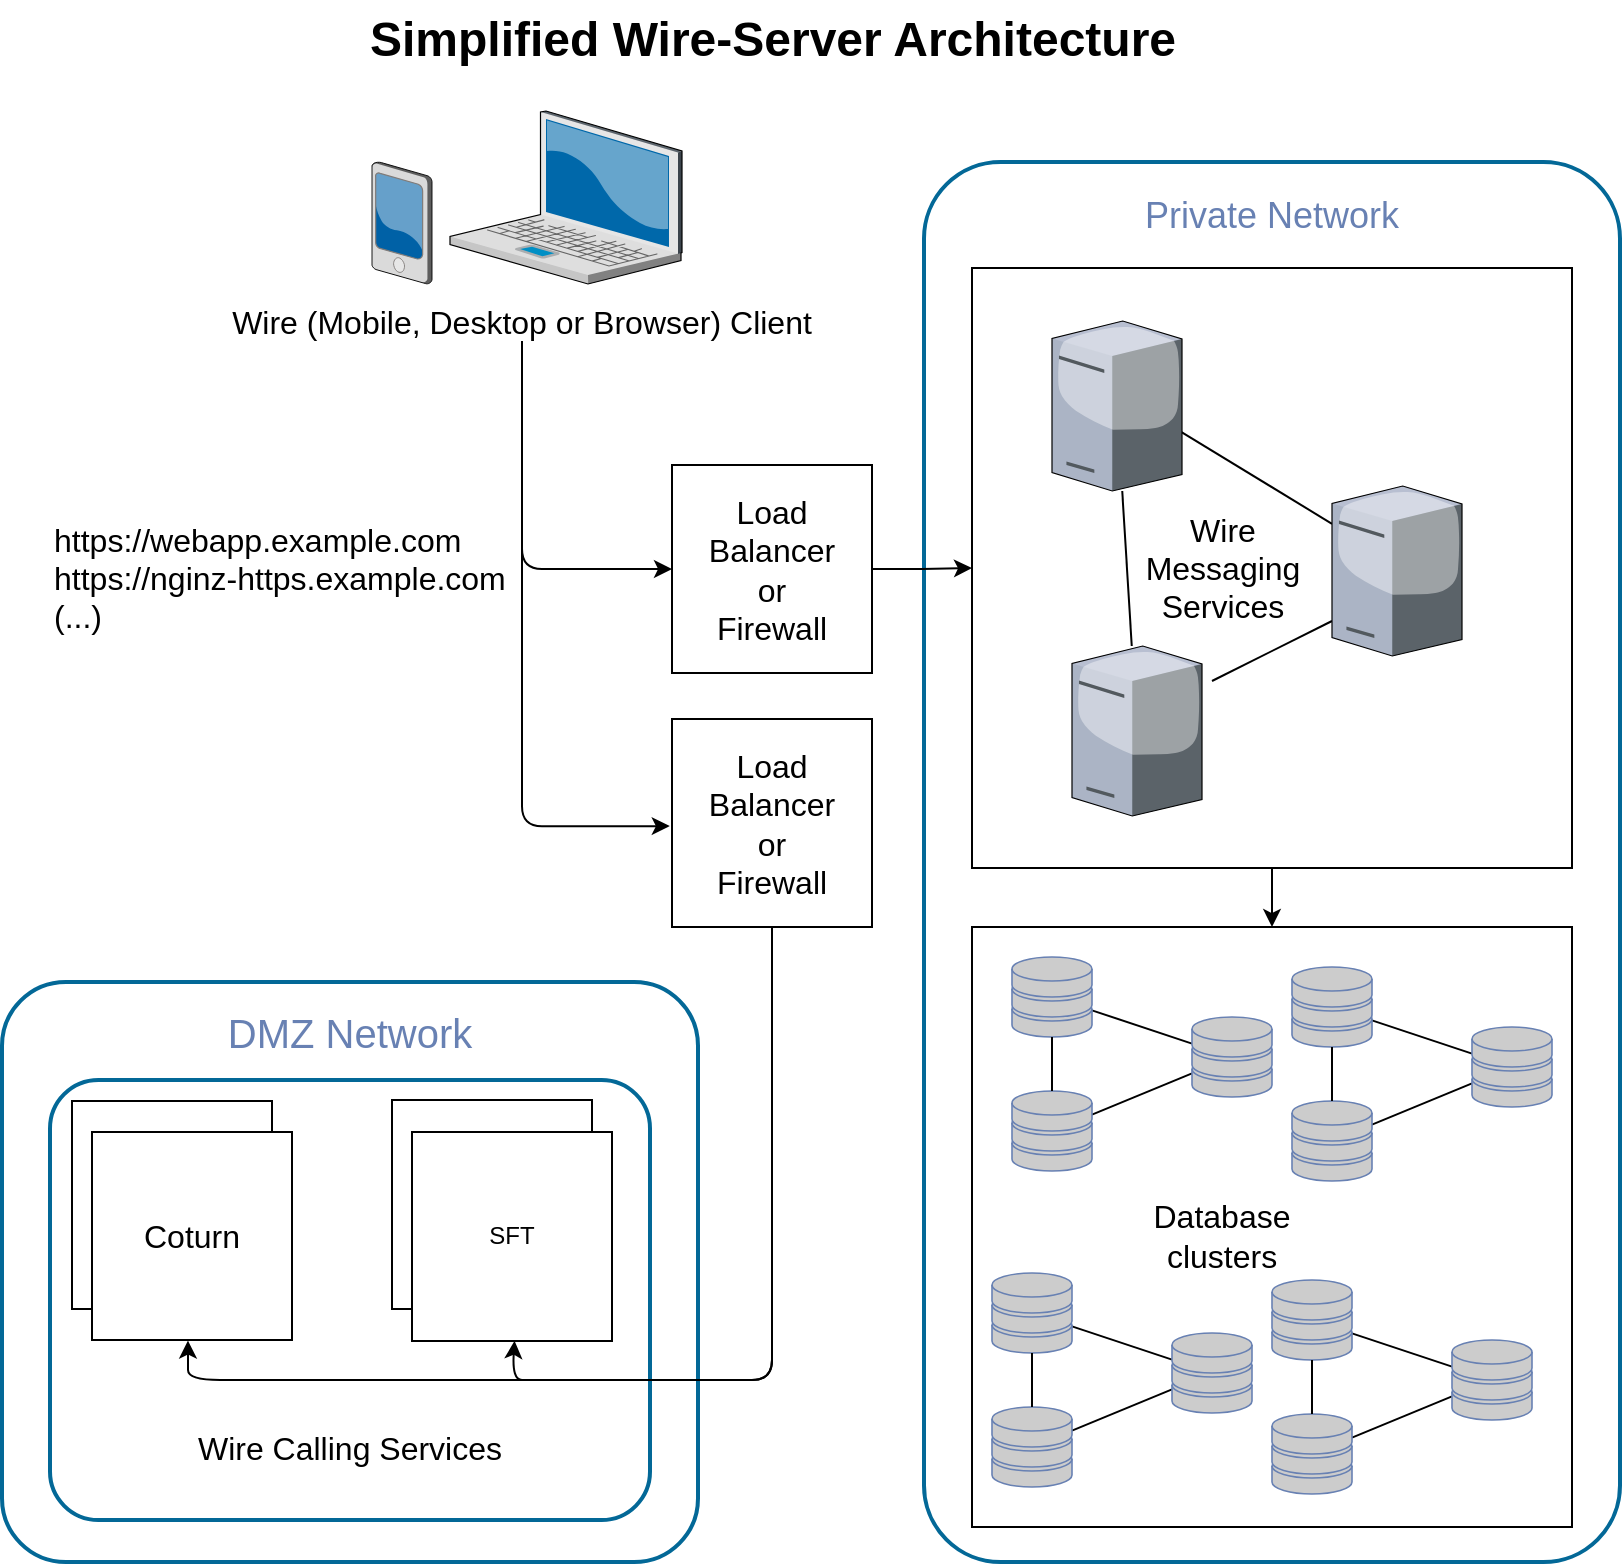 <mxfile version="28.0.4">
  <diagram name="Page-1" id="e3a06f82-3646-2815-327d-82caf3d4e204">
    <mxGraphModel dx="1425" dy="806" grid="1" gridSize="10" guides="1" tooltips="1" connect="1" arrows="1" fold="1" page="1" pageScale="1.5" pageWidth="1169" pageHeight="826" background="none" math="0" shadow="0">
      <root>
        <mxCell id="0" style=";html=1;" />
        <mxCell id="1" style=";html=1;" parent="0" />
        <mxCell id="JztUD99mnlcokoezC9-C-1" value="&lt;font style=&quot;font-size: 20px;&quot; face=&quot;Helvetica&quot;&gt;DMZ Network&lt;/font&gt;" style="rounded=1;whiteSpace=wrap;html=1;shadow=0;comic=0;strokeColor=#036897;strokeWidth=2;fillColor=none;fontFamily=Verdana;fontSize=28;fontColor=#6881B3;align=center;arcSize=11;verticalAlign=top;" vertex="1" parent="1">
          <mxGeometry x="315" y="511" width="348" height="290" as="geometry" />
        </mxCell>
        <mxCell id="L6lRWaiFYsqNyg9JIEbJ-4" value="" style="whiteSpace=wrap;html=1;aspect=fixed;" parent="1" vertex="1">
          <mxGeometry x="800" y="483.5" width="300" height="300" as="geometry" />
        </mxCell>
        <mxCell id="L6lRWaiFYsqNyg9JIEbJ-16" value="" style="rounded=0;orthogonalLoop=1;jettySize=auto;html=1;endArrow=none;endFill=0;" parent="1" source="L6lRWaiFYsqNyg9JIEbJ-9" target="L6lRWaiFYsqNyg9JIEbJ-14" edge="1">
          <mxGeometry relative="1" as="geometry">
            <mxPoint x="900" y="657.071" as="sourcePoint" />
            <mxPoint x="940" y="639.929" as="targetPoint" />
          </mxGeometry>
        </mxCell>
        <mxCell id="6a7d8f32e03d9370-1" value="" style="verticalLabelPosition=bottom;aspect=fixed;html=1;verticalAlign=top;strokeColor=none;shape=mxgraph.citrix.laptop_2;fillColor=#66B2FF;gradientColor=#0066CC;fontSize=14;" parent="1" vertex="1">
          <mxGeometry x="539.0" y="75.5" width="116" height="86.5" as="geometry" />
        </mxCell>
        <mxCell id="6a7d8f32e03d9370-6" value="" style="verticalLabelPosition=bottom;aspect=fixed;html=1;verticalAlign=top;strokeColor=none;shape=mxgraph.citrix.pda;fillColor=#66B2FF;gradientColor=#0066CC;fontSize=14;" parent="1" vertex="1">
          <mxGeometry x="500.0" y="101" width="30" height="61" as="geometry" />
        </mxCell>
        <mxCell id="6a7d8f32e03d9370-62" value="Simplified Wire-Server Architecture" style="text;strokeColor=none;fillColor=none;html=1;fontSize=24;fontStyle=1;verticalAlign=middle;align=center;" parent="1" vertex="1">
          <mxGeometry x="385" y="20" width="630" height="40" as="geometry" />
        </mxCell>
        <mxCell id="L6lRWaiFYsqNyg9JIEbJ-8" value="&lt;font style=&quot;font-size: 18px&quot; face=&quot;Helvetica&quot;&gt;Private Network&lt;/font&gt;" style="rounded=1;whiteSpace=wrap;html=1;shadow=0;comic=0;strokeColor=#036897;strokeWidth=2;fillColor=none;fontFamily=Verdana;fontSize=28;fontColor=#6881B3;align=center;arcSize=11;verticalAlign=top;" parent="1" vertex="1">
          <mxGeometry x="776" y="101" width="348" height="700" as="geometry" />
        </mxCell>
        <mxCell id="L6lRWaiFYsqNyg9JIEbJ-9" value="" style="fontColor=#0066CC;verticalAlign=top;verticalLabelPosition=bottom;labelPosition=center;align=center;html=1;fillColor=#CCCCCC;strokeColor=#6881B3;gradientColor=none;gradientDirection=north;strokeWidth=2;shape=mxgraph.networks.storage;rounded=0;shadow=0;comic=0;" parent="1" vertex="1">
          <mxGeometry x="820" y="498.5" width="40" height="40" as="geometry" />
        </mxCell>
        <mxCell id="L6lRWaiFYsqNyg9JIEbJ-15" value="" style="rounded=0;orthogonalLoop=1;jettySize=auto;html=1;endArrow=none;endFill=0;" parent="1" source="L6lRWaiFYsqNyg9JIEbJ-12" target="L6lRWaiFYsqNyg9JIEbJ-14" edge="1">
          <mxGeometry relative="1" as="geometry" />
        </mxCell>
        <mxCell id="L6lRWaiFYsqNyg9JIEbJ-12" value="" style="fontColor=#0066CC;verticalAlign=top;verticalLabelPosition=bottom;labelPosition=center;align=center;html=1;fillColor=#CCCCCC;strokeColor=#6881B3;gradientColor=none;gradientDirection=north;strokeWidth=2;shape=mxgraph.networks.storage;rounded=0;shadow=0;comic=0;" parent="1" vertex="1">
          <mxGeometry x="820" y="565.5" width="40" height="40" as="geometry" />
        </mxCell>
        <mxCell id="L6lRWaiFYsqNyg9JIEbJ-14" value="" style="fontColor=#0066CC;verticalAlign=top;verticalLabelPosition=bottom;labelPosition=center;align=center;html=1;fillColor=#CCCCCC;strokeColor=#6881B3;gradientColor=none;gradientDirection=north;strokeWidth=2;shape=mxgraph.networks.storage;rounded=0;shadow=0;comic=0;" parent="1" vertex="1">
          <mxGeometry x="910" y="528.5" width="40" height="40" as="geometry" />
        </mxCell>
        <mxCell id="L6lRWaiFYsqNyg9JIEbJ-17" value="" style="rounded=0;orthogonalLoop=1;jettySize=auto;html=1;endArrow=none;endFill=0;" parent="1" source="L6lRWaiFYsqNyg9JIEbJ-12" target="L6lRWaiFYsqNyg9JIEbJ-9" edge="1">
          <mxGeometry relative="1" as="geometry">
            <mxPoint x="910" y="667.071" as="sourcePoint" />
            <mxPoint x="950" y="649.929" as="targetPoint" />
          </mxGeometry>
        </mxCell>
        <mxCell id="L6lRWaiFYsqNyg9JIEbJ-18" value="&lt;div&gt;Database clusters&lt;/div&gt;" style="text;html=1;strokeColor=none;fillColor=none;align=center;verticalAlign=middle;whiteSpace=wrap;rounded=0;fontSize=16;" parent="1" vertex="1">
          <mxGeometry x="905" y="626.75" width="40" height="22.5" as="geometry" />
        </mxCell>
        <mxCell id="L6lRWaiFYsqNyg9JIEbJ-20" value="" style="whiteSpace=wrap;html=1;aspect=fixed;" parent="1" vertex="1">
          <mxGeometry x="800" y="154" width="300" height="300" as="geometry" />
        </mxCell>
        <mxCell id="L6lRWaiFYsqNyg9JIEbJ-21" value="" style="rounded=0;orthogonalLoop=1;jettySize=auto;html=1;endArrow=none;endFill=0;exitX=0.908;exitY=0.612;exitDx=0;exitDy=0;exitPerimeter=0;" parent="1" source="L6lRWaiFYsqNyg9JIEbJ-30" edge="1">
          <mxGeometry relative="1" as="geometry">
            <mxPoint x="920" y="253.594" as="sourcePoint" />
            <mxPoint x="980" y="281.906" as="targetPoint" />
          </mxGeometry>
        </mxCell>
        <mxCell id="L6lRWaiFYsqNyg9JIEbJ-23" value="" style="rounded=0;orthogonalLoop=1;jettySize=auto;html=1;endArrow=none;endFill=0;" parent="1" edge="1">
          <mxGeometry relative="1" as="geometry">
            <mxPoint x="920" y="360.5" as="sourcePoint" />
            <mxPoint x="980" y="330.5" as="targetPoint" />
          </mxGeometry>
        </mxCell>
        <mxCell id="L6lRWaiFYsqNyg9JIEbJ-26" value="" style="rounded=0;orthogonalLoop=1;jettySize=auto;html=1;endArrow=none;endFill=0;" parent="1" source="L6lRWaiFYsqNyg9JIEbJ-29" target="L6lRWaiFYsqNyg9JIEbJ-30" edge="1">
          <mxGeometry relative="1" as="geometry">
            <mxPoint x="870" y="335.5" as="sourcePoint" />
            <mxPoint x="870" y="280" as="targetPoint" />
          </mxGeometry>
        </mxCell>
        <mxCell id="L6lRWaiFYsqNyg9JIEbJ-27" value="Wire Messaging Services" style="text;html=1;strokeColor=none;fillColor=none;align=center;verticalAlign=middle;whiteSpace=wrap;rounded=0;fontSize=16;" parent="1" vertex="1">
          <mxGeometry x="872.5" y="294" width="105" height="20" as="geometry" />
        </mxCell>
        <mxCell id="L6lRWaiFYsqNyg9JIEbJ-28" value="" style="verticalLabelPosition=bottom;aspect=fixed;html=1;verticalAlign=top;strokeColor=none;shape=mxgraph.citrix.tower_server;rounded=0;shadow=0;comic=0;fontFamily=Verdana;" parent="1" vertex="1">
          <mxGeometry x="980" y="263" width="65" height="85" as="geometry" />
        </mxCell>
        <mxCell id="L6lRWaiFYsqNyg9JIEbJ-29" value="" style="verticalLabelPosition=bottom;aspect=fixed;html=1;verticalAlign=top;strokeColor=none;shape=mxgraph.citrix.tower_server;rounded=0;shadow=0;comic=0;fontFamily=Verdana;" parent="1" vertex="1">
          <mxGeometry x="850" y="343" width="65" height="85" as="geometry" />
        </mxCell>
        <mxCell id="L6lRWaiFYsqNyg9JIEbJ-30" value="" style="verticalLabelPosition=bottom;aspect=fixed;html=1;verticalAlign=top;strokeColor=none;shape=mxgraph.citrix.tower_server;rounded=0;shadow=0;comic=0;fontFamily=Verdana;" parent="1" vertex="1">
          <mxGeometry x="840" y="180.5" width="65" height="85" as="geometry" />
        </mxCell>
        <mxCell id="L6lRWaiFYsqNyg9JIEbJ-35" value="" style="rounded=0;orthogonalLoop=1;jettySize=auto;html=1;endArrow=none;endFill=0;" parent="1" source="L6lRWaiFYsqNyg9JIEbJ-36" target="L6lRWaiFYsqNyg9JIEbJ-39" edge="1">
          <mxGeometry relative="1" as="geometry">
            <mxPoint x="1030" y="818.571" as="sourcePoint" />
            <mxPoint x="1070" y="801.429" as="targetPoint" />
          </mxGeometry>
        </mxCell>
        <mxCell id="L6lRWaiFYsqNyg9JIEbJ-36" value="" style="fontColor=#0066CC;verticalAlign=top;verticalLabelPosition=bottom;labelPosition=center;align=center;html=1;fillColor=#CCCCCC;strokeColor=#6881B3;gradientColor=none;gradientDirection=north;strokeWidth=2;shape=mxgraph.networks.storage;rounded=0;shadow=0;comic=0;" parent="1" vertex="1">
          <mxGeometry x="950" y="660" width="40" height="40" as="geometry" />
        </mxCell>
        <mxCell id="L6lRWaiFYsqNyg9JIEbJ-37" value="" style="rounded=0;orthogonalLoop=1;jettySize=auto;html=1;endArrow=none;endFill=0;" parent="1" source="L6lRWaiFYsqNyg9JIEbJ-38" target="L6lRWaiFYsqNyg9JIEbJ-39" edge="1">
          <mxGeometry relative="1" as="geometry" />
        </mxCell>
        <mxCell id="L6lRWaiFYsqNyg9JIEbJ-38" value="" style="fontColor=#0066CC;verticalAlign=top;verticalLabelPosition=bottom;labelPosition=center;align=center;html=1;fillColor=#CCCCCC;strokeColor=#6881B3;gradientColor=none;gradientDirection=north;strokeWidth=2;shape=mxgraph.networks.storage;rounded=0;shadow=0;comic=0;" parent="1" vertex="1">
          <mxGeometry x="950" y="727" width="40" height="40" as="geometry" />
        </mxCell>
        <mxCell id="L6lRWaiFYsqNyg9JIEbJ-39" value="" style="fontColor=#0066CC;verticalAlign=top;verticalLabelPosition=bottom;labelPosition=center;align=center;html=1;fillColor=#CCCCCC;strokeColor=#6881B3;gradientColor=none;gradientDirection=north;strokeWidth=2;shape=mxgraph.networks.storage;rounded=0;shadow=0;comic=0;" parent="1" vertex="1">
          <mxGeometry x="1040" y="690" width="40" height="40" as="geometry" />
        </mxCell>
        <mxCell id="L6lRWaiFYsqNyg9JIEbJ-40" value="" style="rounded=0;orthogonalLoop=1;jettySize=auto;html=1;endArrow=none;endFill=0;" parent="1" source="L6lRWaiFYsqNyg9JIEbJ-38" target="L6lRWaiFYsqNyg9JIEbJ-36" edge="1">
          <mxGeometry relative="1" as="geometry">
            <mxPoint x="1040" y="828.571" as="sourcePoint" />
            <mxPoint x="1080" y="811.429" as="targetPoint" />
          </mxGeometry>
        </mxCell>
        <mxCell id="L6lRWaiFYsqNyg9JIEbJ-41" value="" style="rounded=0;orthogonalLoop=1;jettySize=auto;html=1;endArrow=none;endFill=0;" parent="1" source="L6lRWaiFYsqNyg9JIEbJ-42" target="L6lRWaiFYsqNyg9JIEbJ-45" edge="1">
          <mxGeometry relative="1" as="geometry">
            <mxPoint x="890" y="815.071" as="sourcePoint" />
            <mxPoint x="930" y="797.929" as="targetPoint" />
          </mxGeometry>
        </mxCell>
        <mxCell id="L6lRWaiFYsqNyg9JIEbJ-42" value="" style="fontColor=#0066CC;verticalAlign=top;verticalLabelPosition=bottom;labelPosition=center;align=center;html=1;fillColor=#CCCCCC;strokeColor=#6881B3;gradientColor=none;gradientDirection=north;strokeWidth=2;shape=mxgraph.networks.storage;rounded=0;shadow=0;comic=0;" parent="1" vertex="1">
          <mxGeometry x="810" y="656.5" width="40" height="40" as="geometry" />
        </mxCell>
        <mxCell id="L6lRWaiFYsqNyg9JIEbJ-43" value="" style="rounded=0;orthogonalLoop=1;jettySize=auto;html=1;endArrow=none;endFill=0;" parent="1" source="L6lRWaiFYsqNyg9JIEbJ-44" target="L6lRWaiFYsqNyg9JIEbJ-45" edge="1">
          <mxGeometry relative="1" as="geometry" />
        </mxCell>
        <mxCell id="L6lRWaiFYsqNyg9JIEbJ-44" value="" style="fontColor=#0066CC;verticalAlign=top;verticalLabelPosition=bottom;labelPosition=center;align=center;html=1;fillColor=#CCCCCC;strokeColor=#6881B3;gradientColor=none;gradientDirection=north;strokeWidth=2;shape=mxgraph.networks.storage;rounded=0;shadow=0;comic=0;" parent="1" vertex="1">
          <mxGeometry x="810" y="723.5" width="40" height="40" as="geometry" />
        </mxCell>
        <mxCell id="L6lRWaiFYsqNyg9JIEbJ-45" value="" style="fontColor=#0066CC;verticalAlign=top;verticalLabelPosition=bottom;labelPosition=center;align=center;html=1;fillColor=#CCCCCC;strokeColor=#6881B3;gradientColor=none;gradientDirection=north;strokeWidth=2;shape=mxgraph.networks.storage;rounded=0;shadow=0;comic=0;" parent="1" vertex="1">
          <mxGeometry x="900" y="686.5" width="40" height="40" as="geometry" />
        </mxCell>
        <mxCell id="L6lRWaiFYsqNyg9JIEbJ-46" value="" style="rounded=0;orthogonalLoop=1;jettySize=auto;html=1;endArrow=none;endFill=0;" parent="1" source="L6lRWaiFYsqNyg9JIEbJ-44" target="L6lRWaiFYsqNyg9JIEbJ-42" edge="1">
          <mxGeometry relative="1" as="geometry">
            <mxPoint x="900" y="825.071" as="sourcePoint" />
            <mxPoint x="940" y="807.929" as="targetPoint" />
          </mxGeometry>
        </mxCell>
        <mxCell id="L6lRWaiFYsqNyg9JIEbJ-47" value="" style="rounded=0;orthogonalLoop=1;jettySize=auto;html=1;endArrow=none;endFill=0;" parent="1" source="L6lRWaiFYsqNyg9JIEbJ-48" target="L6lRWaiFYsqNyg9JIEbJ-51" edge="1">
          <mxGeometry relative="1" as="geometry">
            <mxPoint x="1040" y="662.071" as="sourcePoint" />
            <mxPoint x="1080" y="644.929" as="targetPoint" />
          </mxGeometry>
        </mxCell>
        <mxCell id="L6lRWaiFYsqNyg9JIEbJ-48" value="" style="fontColor=#0066CC;verticalAlign=top;verticalLabelPosition=bottom;labelPosition=center;align=center;html=1;fillColor=#CCCCCC;strokeColor=#6881B3;gradientColor=none;gradientDirection=north;strokeWidth=2;shape=mxgraph.networks.storage;rounded=0;shadow=0;comic=0;" parent="1" vertex="1">
          <mxGeometry x="960" y="503.5" width="40" height="40" as="geometry" />
        </mxCell>
        <mxCell id="L6lRWaiFYsqNyg9JIEbJ-49" value="" style="rounded=0;orthogonalLoop=1;jettySize=auto;html=1;endArrow=none;endFill=0;" parent="1" source="L6lRWaiFYsqNyg9JIEbJ-50" target="L6lRWaiFYsqNyg9JIEbJ-51" edge="1">
          <mxGeometry relative="1" as="geometry" />
        </mxCell>
        <mxCell id="L6lRWaiFYsqNyg9JIEbJ-50" value="" style="fontColor=#0066CC;verticalAlign=top;verticalLabelPosition=bottom;labelPosition=center;align=center;html=1;fillColor=#CCCCCC;strokeColor=#6881B3;gradientColor=none;gradientDirection=north;strokeWidth=2;shape=mxgraph.networks.storage;rounded=0;shadow=0;comic=0;" parent="1" vertex="1">
          <mxGeometry x="960" y="570.5" width="40" height="40" as="geometry" />
        </mxCell>
        <mxCell id="L6lRWaiFYsqNyg9JIEbJ-51" value="" style="fontColor=#0066CC;verticalAlign=top;verticalLabelPosition=bottom;labelPosition=center;align=center;html=1;fillColor=#CCCCCC;strokeColor=#6881B3;gradientColor=none;gradientDirection=north;strokeWidth=2;shape=mxgraph.networks.storage;rounded=0;shadow=0;comic=0;" parent="1" vertex="1">
          <mxGeometry x="1050" y="533.5" width="40" height="40" as="geometry" />
        </mxCell>
        <mxCell id="L6lRWaiFYsqNyg9JIEbJ-52" value="" style="rounded=0;orthogonalLoop=1;jettySize=auto;html=1;endArrow=none;endFill=0;" parent="1" source="L6lRWaiFYsqNyg9JIEbJ-50" target="L6lRWaiFYsqNyg9JIEbJ-48" edge="1">
          <mxGeometry relative="1" as="geometry">
            <mxPoint x="1050" y="672.071" as="sourcePoint" />
            <mxPoint x="1090" y="654.929" as="targetPoint" />
          </mxGeometry>
        </mxCell>
        <mxCell id="L6lRWaiFYsqNyg9JIEbJ-54" value="" style="edgeStyle=orthogonalEdgeStyle;rounded=0;orthogonalLoop=1;jettySize=auto;html=1;endArrow=classic;endFill=1;fontSize=16;" parent="1" source="L6lRWaiFYsqNyg9JIEbJ-53" target="L6lRWaiFYsqNyg9JIEbJ-20" edge="1">
          <mxGeometry relative="1" as="geometry" />
        </mxCell>
        <mxCell id="L6lRWaiFYsqNyg9JIEbJ-53" value="&lt;div&gt;Load Balancer &lt;br&gt;or&lt;br&gt;Firewall&lt;br&gt;&lt;/div&gt;" style="rounded=0;whiteSpace=wrap;html=1;fontSize=16;" parent="1" vertex="1">
          <mxGeometry x="650" y="252.5" width="100" height="104" as="geometry" />
        </mxCell>
        <mxCell id="L6lRWaiFYsqNyg9JIEbJ-56" value="" style="endArrow=classic;html=1;fontSize=16;" parent="1" source="L6lRWaiFYsqNyg9JIEbJ-20" target="L6lRWaiFYsqNyg9JIEbJ-4" edge="1">
          <mxGeometry width="50" height="50" relative="1" as="geometry">
            <mxPoint x="240" y="555.5" as="sourcePoint" />
            <mxPoint x="290" y="505.5" as="targetPoint" />
          </mxGeometry>
        </mxCell>
        <UserObject label="https://webapp.example.com&lt;br&gt;&lt;div&gt;https://nginz-https.example.com&lt;/div&gt;(...)" link="https://wire-app.example.comhttps://wire-api.example.com(...)" id="L6lRWaiFYsqNyg9JIEbJ-68">
          <mxCell style="text;html=1;fontSize=16;" parent="1" vertex="1">
            <mxGeometry x="339" y="274" width="250" height="30" as="geometry" />
          </mxCell>
        </UserObject>
        <mxCell id="L6lRWaiFYsqNyg9JIEbJ-69" value="Wire (Mobile, Desktop or Browser) Client" style="text;html=1;strokeColor=none;fillColor=none;align=center;verticalAlign=middle;whiteSpace=wrap;rounded=0;fontSize=16;" parent="1" vertex="1">
          <mxGeometry x="415" y="170.5" width="320" height="20" as="geometry" />
        </mxCell>
        <mxCell id="L6lRWaiFYsqNyg9JIEbJ-71" value="" style="endArrow=classic;html=1;fontSize=16;exitX=0.5;exitY=1;exitDx=0;exitDy=0;entryX=0;entryY=0.5;entryDx=0;entryDy=0;edgeStyle=orthogonalEdgeStyle;" parent="1" source="L6lRWaiFYsqNyg9JIEbJ-69" target="L6lRWaiFYsqNyg9JIEbJ-53" edge="1">
          <mxGeometry width="50" height="50" relative="1" as="geometry">
            <mxPoint x="525" y="393" as="sourcePoint" />
            <mxPoint x="575" y="343" as="targetPoint" />
          </mxGeometry>
        </mxCell>
        <mxCell id="L6lRWaiFYsqNyg9JIEbJ-72" value="" style="endArrow=classic;html=1;fontSize=16;exitX=0.5;exitY=1;exitDx=0;exitDy=0;edgeStyle=orthogonalEdgeStyle;entryX=-0.011;entryY=0.515;entryDx=0;entryDy=0;entryPerimeter=0;" parent="1" source="L6lRWaiFYsqNyg9JIEbJ-69" target="JztUD99mnlcokoezC9-C-2" edge="1">
          <mxGeometry width="50" height="50" relative="1" as="geometry">
            <mxPoint x="554" y="328.0" as="sourcePoint" />
            <mxPoint x="630" y="440" as="targetPoint" />
            <Array as="points">
              <mxPoint x="575" y="433" />
            </Array>
          </mxGeometry>
        </mxCell>
        <mxCell id="JztUD99mnlcokoezC9-C-21" value="" style="rounded=1;whiteSpace=wrap;html=1;strokeColor=#036897;shadow=0;comic=0;strokeWidth=2;align=center;verticalAlign=top;arcSize=11;fontFamily=Helvetica;fontSize=20;fontColor=#6881B3;fillColor=none;" vertex="1" parent="1">
          <mxGeometry x="339" y="560" width="300" height="220" as="geometry" />
        </mxCell>
        <mxCell id="JztUD99mnlcokoezC9-C-2" value="&lt;div&gt;Load Balancer &lt;br&gt;or&lt;br&gt;Firewall&lt;br&gt;&lt;/div&gt;" style="rounded=0;whiteSpace=wrap;html=1;fontSize=16;" vertex="1" parent="1">
          <mxGeometry x="650" y="379.5" width="100" height="104" as="geometry" />
        </mxCell>
        <mxCell id="JztUD99mnlcokoezC9-C-9" value="SFT" style="rounded=0;whiteSpace=wrap;html=1;" vertex="1" parent="1">
          <mxGeometry x="510" y="570" width="100" height="104.5" as="geometry" />
        </mxCell>
        <mxCell id="JztUD99mnlcokoezC9-C-10" value="SFT" style="rounded=0;whiteSpace=wrap;html=1;" vertex="1" parent="1">
          <mxGeometry x="520" y="586" width="100" height="104.5" as="geometry" />
        </mxCell>
        <mxCell id="JztUD99mnlcokoezC9-C-16" value="" style="curved=1;endArrow=classic;html=1;rounded=0;exitX=0.5;exitY=1;exitDx=0;exitDy=0;entryX=0.513;entryY=0.999;entryDx=0;entryDy=0;entryPerimeter=0;" edge="1" parent="1" source="JztUD99mnlcokoezC9-C-2" target="JztUD99mnlcokoezC9-C-10">
          <mxGeometry width="50" height="50" relative="1" as="geometry">
            <mxPoint x="450" y="631.5" as="sourcePoint" />
            <mxPoint x="680" y="700" as="targetPoint" />
            <Array as="points">
              <mxPoint x="700" y="580" />
              <mxPoint x="700" y="690" />
              <mxPoint x="700" y="710" />
              <mxPoint x="680" y="710" />
              <mxPoint x="620" y="710" />
              <mxPoint x="600" y="710" />
              <mxPoint x="580" y="710" />
              <mxPoint x="570" y="710" />
            </Array>
          </mxGeometry>
        </mxCell>
        <mxCell id="L6lRWaiFYsqNyg9JIEbJ-57" value="&lt;div&gt;Coturn&lt;/div&gt;" style="rounded=0;whiteSpace=wrap;html=1;fontSize=16;" parent="1" vertex="1">
          <mxGeometry x="350" y="570.5" width="100" height="104" as="geometry" />
        </mxCell>
        <mxCell id="L6lRWaiFYsqNyg9JIEbJ-59" value="Coturn" style="rounded=0;whiteSpace=wrap;html=1;fontSize=16;" parent="1" vertex="1">
          <mxGeometry x="360" y="586" width="100" height="104" as="geometry" />
        </mxCell>
        <mxCell id="JztUD99mnlcokoezC9-C-23" value="" style="curved=1;endArrow=classic;html=1;rounded=0;entryX=0.48;entryY=1.003;entryDx=0;entryDy=0;entryPerimeter=0;exitX=0.5;exitY=1;exitDx=0;exitDy=0;" edge="1" parent="1" source="JztUD99mnlcokoezC9-C-2" target="L6lRWaiFYsqNyg9JIEbJ-59">
          <mxGeometry width="50" height="50" relative="1" as="geometry">
            <mxPoint x="620" y="640" as="sourcePoint" />
            <mxPoint x="670" y="590" as="targetPoint" />
            <Array as="points">
              <mxPoint x="700" y="690" />
              <mxPoint x="700" y="710" />
              <mxPoint x="680" y="710" />
              <mxPoint x="440" y="710" />
              <mxPoint x="408" y="710" />
              <mxPoint x="408" y="700" />
            </Array>
          </mxGeometry>
        </mxCell>
        <mxCell id="JztUD99mnlcokoezC9-C-28" value="Wire Calling Services" style="text;html=1;align=center;verticalAlign=middle;whiteSpace=wrap;rounded=0;fontSize=16;" vertex="1" parent="1">
          <mxGeometry x="406.87" y="735.25" width="164.25" height="16.5" as="geometry" />
        </mxCell>
      </root>
    </mxGraphModel>
  </diagram>
</mxfile>
